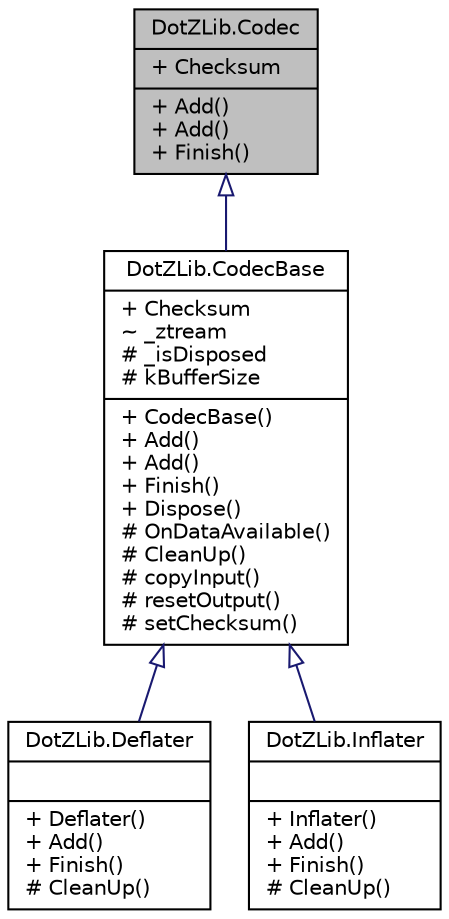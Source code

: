 digraph "DotZLib.Codec"
{
  edge [fontname="Helvetica",fontsize="10",labelfontname="Helvetica",labelfontsize="10"];
  node [fontname="Helvetica",fontsize="10",shape=record];
  Node1 [label="{DotZLib.Codec\n|+ Checksum\l|+ Add()\l+ Add()\l+ Finish()\l}",height=0.2,width=0.4,color="black", fillcolor="grey75", style="filled", fontcolor="black"];
  Node1 -> Node2 [dir="back",color="midnightblue",fontsize="10",style="solid",arrowtail="onormal",fontname="Helvetica"];
  Node2 [label="{DotZLib.CodecBase\n|+ Checksum\l~ _ztream\l# _isDisposed\l# kBufferSize\l|+ CodecBase()\l+ Add()\l+ Add()\l+ Finish()\l+ Dispose()\l# OnDataAvailable()\l# CleanUp()\l# copyInput()\l# resetOutput()\l# setChecksum()\l}",height=0.2,width=0.4,color="black", fillcolor="white", style="filled",URL="$class_dot_z_lib_1_1_codec_base.html",tooltip="Implements the common functionality needed for all Codecs "];
  Node2 -> Node3 [dir="back",color="midnightblue",fontsize="10",style="solid",arrowtail="onormal",fontname="Helvetica"];
  Node3 [label="{DotZLib.Deflater\n||+ Deflater()\l+ Add()\l+ Finish()\l# CleanUp()\l}",height=0.2,width=0.4,color="black", fillcolor="white", style="filled",URL="$class_dot_z_lib_1_1_deflater.html",tooltip="Implements a data compressor, using the deflate algorithm in the ZLib dll "];
  Node2 -> Node4 [dir="back",color="midnightblue",fontsize="10",style="solid",arrowtail="onormal",fontname="Helvetica"];
  Node4 [label="{DotZLib.Inflater\n||+ Inflater()\l+ Add()\l+ Finish()\l# CleanUp()\l}",height=0.2,width=0.4,color="black", fillcolor="white", style="filled",URL="$class_dot_z_lib_1_1_inflater.html",tooltip="Implements a data decompressor, using the inflate algorithm in the ZLib dll "];
}
